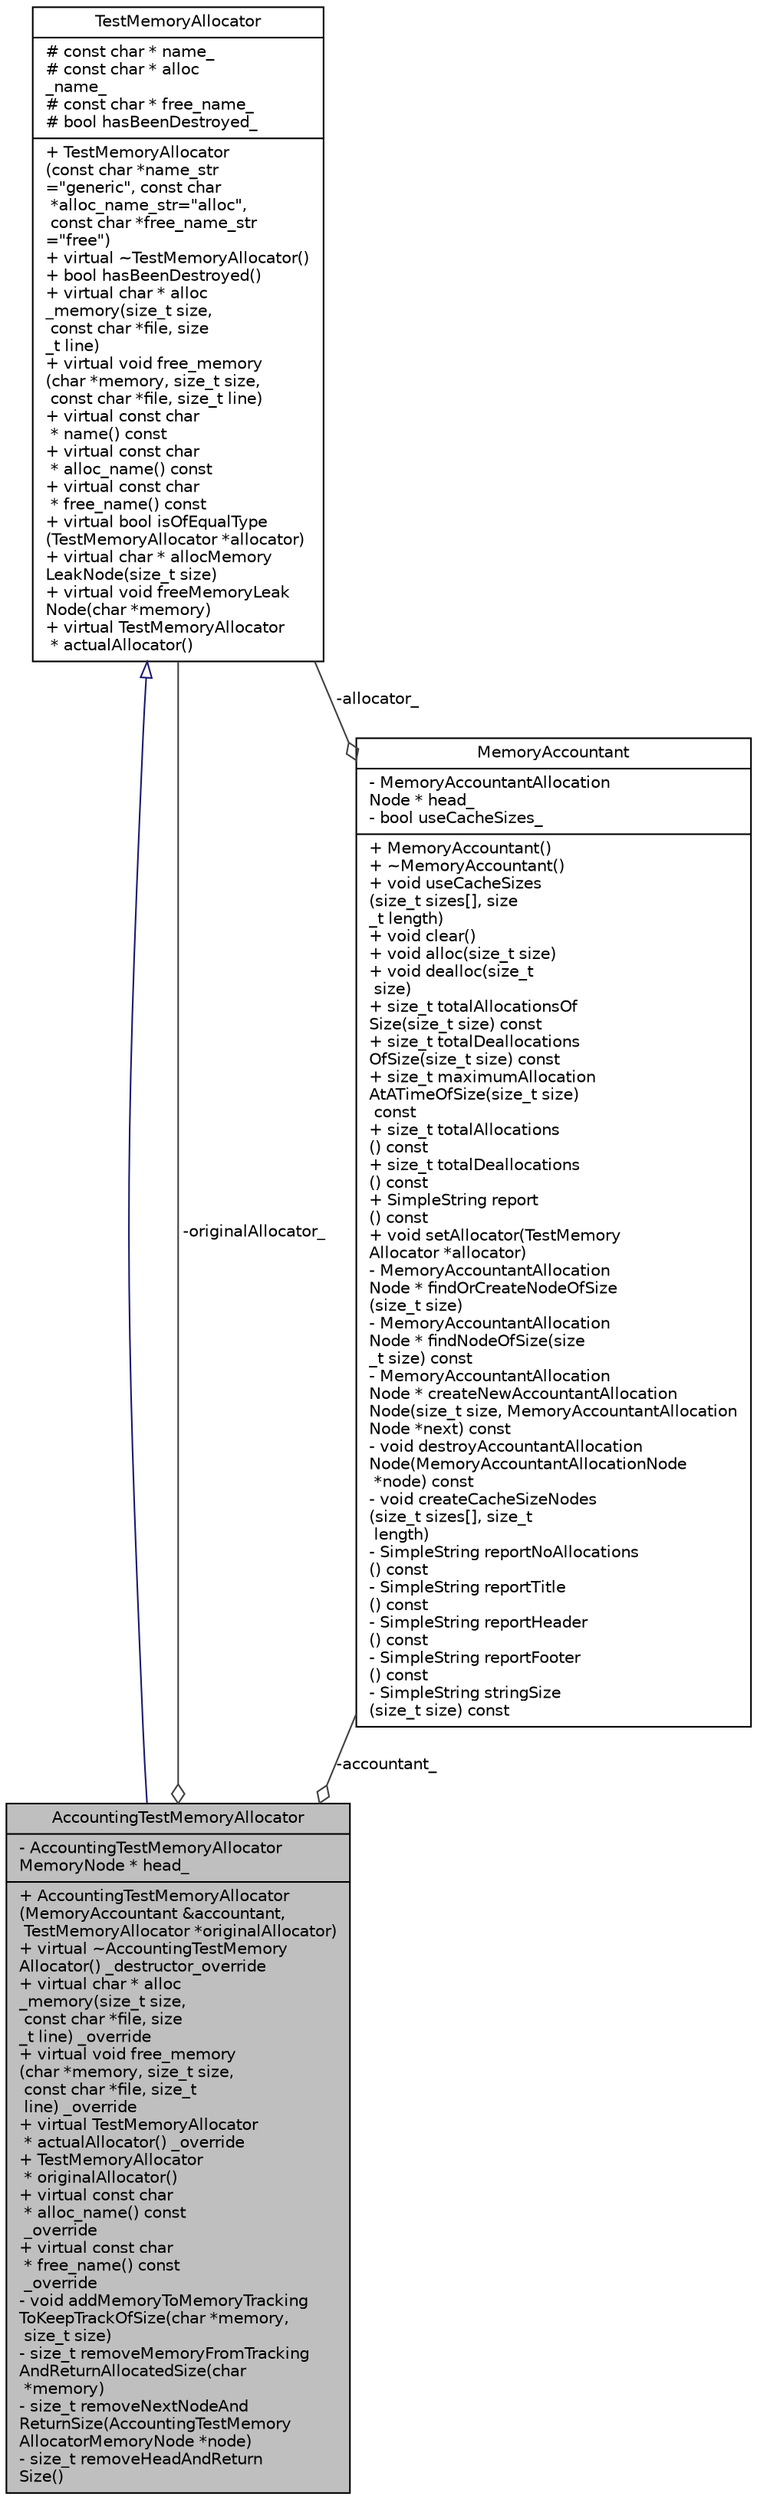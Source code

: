 digraph "AccountingTestMemoryAllocator"
{
 // LATEX_PDF_SIZE
  edge [fontname="Helvetica",fontsize="10",labelfontname="Helvetica",labelfontsize="10"];
  node [fontname="Helvetica",fontsize="10",shape=record];
  Node1 [label="{AccountingTestMemoryAllocator\n|- AccountingTestMemoryAllocator\lMemoryNode * head_\l|+  AccountingTestMemoryAllocator\l(MemoryAccountant &accountant,\l TestMemoryAllocator *originalAllocator)\l+ virtual ~AccountingTestMemory\lAllocator() _destructor_override\l+ virtual char * alloc\l_memory(size_t size,\l const char *file, size\l_t line) _override\l+ virtual void free_memory\l(char *memory, size_t size,\l const char *file, size_t\l line) _override\l+ virtual TestMemoryAllocator\l * actualAllocator() _override\l+ TestMemoryAllocator\l * originalAllocator()\l+ virtual const char\l * alloc_name() const\l _override\l+ virtual const char\l * free_name() const\l _override\l- void addMemoryToMemoryTracking\lToKeepTrackOfSize(char *memory,\l size_t size)\l- size_t removeMemoryFromTracking\lAndReturnAllocatedSize(char\l *memory)\l- size_t removeNextNodeAnd\lReturnSize(AccountingTestMemory\lAllocatorMemoryNode *node)\l- size_t removeHeadAndReturn\lSize()\l}",height=0.2,width=0.4,color="black", fillcolor="grey75", style="filled", fontcolor="black",tooltip=" "];
  Node2 -> Node1 [dir="back",color="midnightblue",fontsize="10",style="solid",arrowtail="onormal",fontname="Helvetica"];
  Node2 [label="{TestMemoryAllocator\n|# const char * name_\l# const char * alloc\l_name_\l# const char * free_name_\l# bool hasBeenDestroyed_\l|+  TestMemoryAllocator\l(const char *name_str\l=\"generic\", const char\l *alloc_name_str=\"alloc\",\l const char *free_name_str\l=\"free\")\l+ virtual ~TestMemoryAllocator()\l+ bool hasBeenDestroyed()\l+ virtual char * alloc\l_memory(size_t size,\l const char *file, size\l_t line)\l+ virtual void free_memory\l(char *memory, size_t size,\l const char *file, size_t line)\l+ virtual const char\l * name() const\l+ virtual const char\l * alloc_name() const\l+ virtual const char\l * free_name() const\l+ virtual bool isOfEqualType\l(TestMemoryAllocator *allocator)\l+ virtual char * allocMemory\lLeakNode(size_t size)\l+ virtual void freeMemoryLeak\lNode(char *memory)\l+ virtual TestMemoryAllocator\l * actualAllocator()\l}",height=0.2,width=0.4,color="black", fillcolor="white", style="filled",URL="$classTestMemoryAllocator.html",tooltip=" "];
  Node3 -> Node1 [color="grey25",fontsize="10",style="solid",label=" -accountant_" ,arrowhead="odiamond",fontname="Helvetica"];
  Node3 [label="{MemoryAccountant\n|- MemoryAccountantAllocation\lNode * head_\l- bool useCacheSizes_\l|+  MemoryAccountant()\l+  ~MemoryAccountant()\l+ void useCacheSizes\l(size_t sizes[], size\l_t length)\l+ void clear()\l+ void alloc(size_t size)\l+ void dealloc(size_t\l size)\l+ size_t totalAllocationsOf\lSize(size_t size) const\l+ size_t totalDeallocations\lOfSize(size_t size) const\l+ size_t maximumAllocation\lAtATimeOfSize(size_t size)\l const\l+ size_t totalAllocations\l() const\l+ size_t totalDeallocations\l() const\l+ SimpleString report\l() const\l+ void setAllocator(TestMemory\lAllocator *allocator)\l- MemoryAccountantAllocation\lNode * findOrCreateNodeOfSize\l(size_t size)\l- MemoryAccountantAllocation\lNode * findNodeOfSize(size\l_t size) const\l- MemoryAccountantAllocation\lNode * createNewAccountantAllocation\lNode(size_t size, MemoryAccountantAllocation\lNode *next) const\l- void destroyAccountantAllocation\lNode(MemoryAccountantAllocationNode\l *node) const\l- void createCacheSizeNodes\l(size_t sizes[], size_t\l length)\l- SimpleString reportNoAllocations\l() const\l- SimpleString reportTitle\l() const\l- SimpleString reportHeader\l() const\l- SimpleString reportFooter\l() const\l- SimpleString stringSize\l(size_t size) const\l}",height=0.2,width=0.4,color="black", fillcolor="white", style="filled",URL="$classMemoryAccountant.html",tooltip=" "];
  Node2 -> Node3 [color="grey25",fontsize="10",style="solid",label=" -allocator_" ,arrowhead="odiamond",fontname="Helvetica"];
  Node2 -> Node1 [color="grey25",fontsize="10",style="solid",label=" -originalAllocator_" ,arrowhead="odiamond",fontname="Helvetica"];
}
